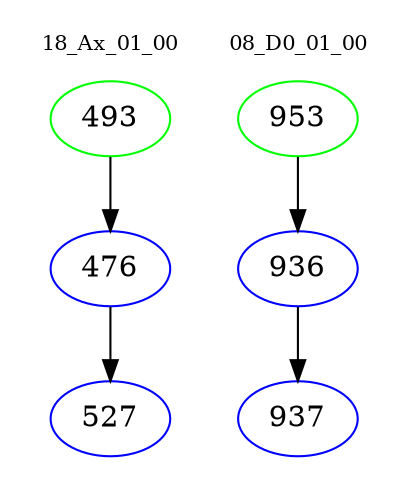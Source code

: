digraph{
subgraph cluster_0 {
color = white
label = "18_Ax_01_00";
fontsize=10;
T0_493 [label="493", color="green"]
T0_493 -> T0_476 [color="black"]
T0_476 [label="476", color="blue"]
T0_476 -> T0_527 [color="black"]
T0_527 [label="527", color="blue"]
}
subgraph cluster_1 {
color = white
label = "08_D0_01_00";
fontsize=10;
T1_953 [label="953", color="green"]
T1_953 -> T1_936 [color="black"]
T1_936 [label="936", color="blue"]
T1_936 -> T1_937 [color="black"]
T1_937 [label="937", color="blue"]
}
}
